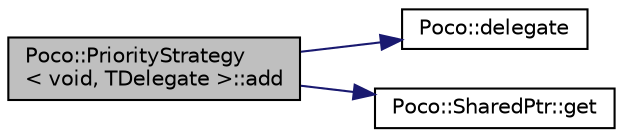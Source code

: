 digraph "Poco::PriorityStrategy&lt; void, TDelegate &gt;::add"
{
 // LATEX_PDF_SIZE
  edge [fontname="Helvetica",fontsize="10",labelfontname="Helvetica",labelfontsize="10"];
  node [fontname="Helvetica",fontsize="10",shape=record];
  rankdir="LR";
  Node1 [label="Poco::PriorityStrategy\l\< void, TDelegate \>::add",height=0.2,width=0.4,color="black", fillcolor="grey75", style="filled", fontcolor="black",tooltip=" "];
  Node1 -> Node2 [color="midnightblue",fontsize="10",style="solid"];
  Node2 [label="Poco::delegate",height=0.2,width=0.4,color="black", fillcolor="white", style="filled",URL="$namespacePoco.html#a3c92b935465d543414d807c7884396ff",tooltip=" "];
  Node1 -> Node3 [color="midnightblue",fontsize="10",style="solid"];
  Node3 [label="Poco::SharedPtr::get",height=0.2,width=0.4,color="black", fillcolor="white", style="filled",URL="$classPoco_1_1SharedPtr.html#abc171304dafde7cbad510571a53b3580",tooltip=" "];
}
